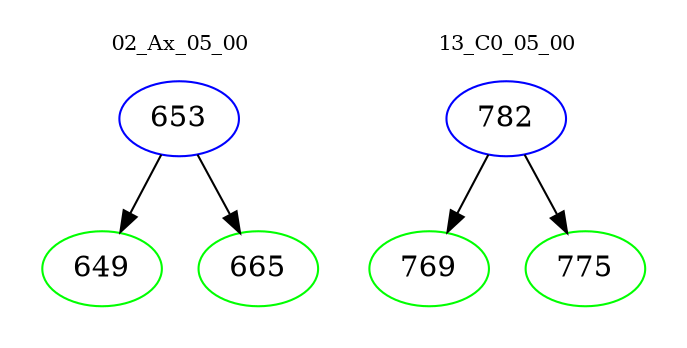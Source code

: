 digraph{
subgraph cluster_0 {
color = white
label = "02_Ax_05_00";
fontsize=10;
T0_653 [label="653", color="blue"]
T0_653 -> T0_649 [color="black"]
T0_649 [label="649", color="green"]
T0_653 -> T0_665 [color="black"]
T0_665 [label="665", color="green"]
}
subgraph cluster_1 {
color = white
label = "13_C0_05_00";
fontsize=10;
T1_782 [label="782", color="blue"]
T1_782 -> T1_769 [color="black"]
T1_769 [label="769", color="green"]
T1_782 -> T1_775 [color="black"]
T1_775 [label="775", color="green"]
}
}
